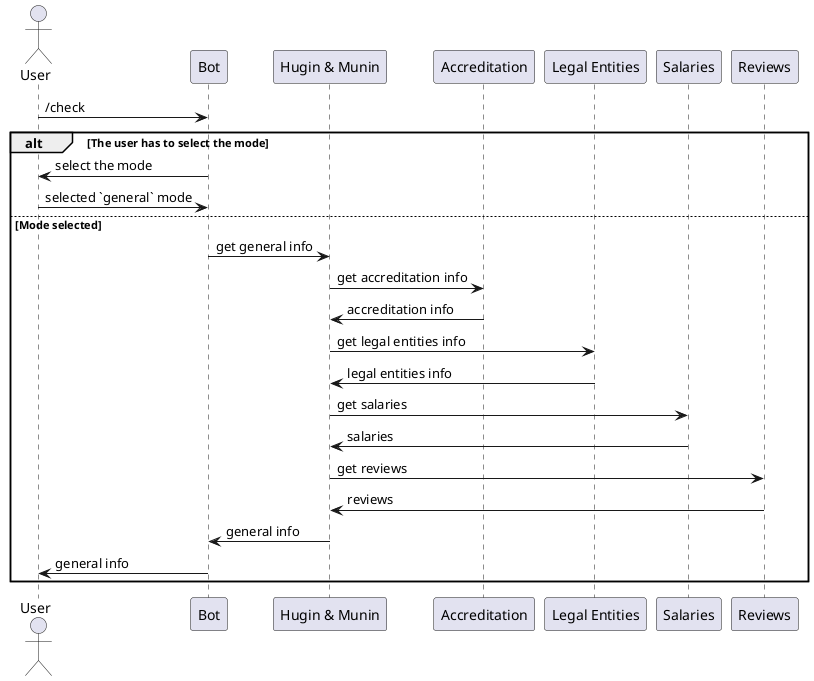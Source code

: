 @startuml
actor User as usr
participant Bot as bot
participant "Hugin & Munin" as hnm
participant "Accreditation" as acc
participant "Legal Entities" as lei
participant "Salaries" as si
participant "Reviews" as ri

usr -> bot: /check
alt The user has to select the mode
bot -> usr: select the mode
usr -> bot: selected `general` mode
else Mode selected
bot -> hnm: get general info
hnm -> acc: get accreditation info
hnm <- acc: accreditation info
hnm -> lei: get legal entities info
hnm <- lei: legal entities info
hnm -> si: get salaries
hnm <- si: salaries
hnm -> ri: get reviews
hnm <- ri: reviews
bot <- hnm: general info
usr <- bot: general info
end

@enduml